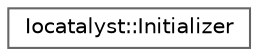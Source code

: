 digraph "Graphical Class Hierarchy"
{
 // INTERACTIVE_SVG=YES
 // LATEX_PDF_SIZE
  bgcolor="transparent";
  edge [fontname=Helvetica,fontsize=10,labelfontname=Helvetica,labelfontsize=10];
  node [fontname=Helvetica,fontsize=10,shape=box,height=0.2,width=0.4];
  rankdir="LR";
  Node0 [id="Node000000",label="Iocatalyst::Initializer",height=0.2,width=0.4,color="grey40", fillcolor="white", style="filled",URL="$classIocatalyst_1_1Initializer.html",tooltip="Initialization of the Catalyst database parts of the Ioss library."];
}
